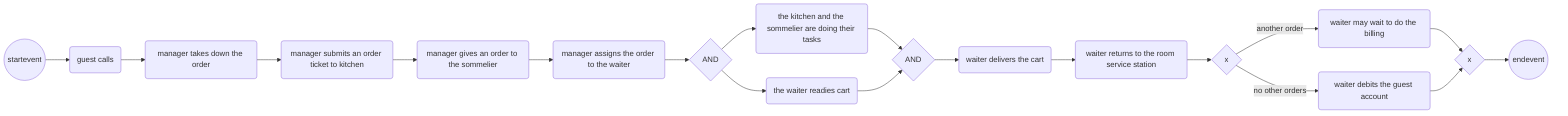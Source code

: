 flowchart LR
0:startevent:((startevent))-->1:task:(guest calls)
1:task:-->2:task:(manager takes down the order)
2:task:-->3:task:(manager submits an order ticket to kitchen)
3:task:-->4:task:(manager gives an order to the sommelier)
4:task:-->5:task:(manager assigns the order to the waiter)
5:task:-->6:parallelgateway:{AND}
6:parallelgateway:-->7:task:(the kitchen and the sommelier are doing their tasks)
6:parallelgateway:-->9:task:(the waiter readies cart)
7:task:-->8:parallelgateway:{AND}
9:task:-->8:parallelgateway:
8:parallelgateway:-->10:task:(waiter delivers the cart)
10:task:-->11:task:(waiter returns to the room service station)
11:task:-->12:exclusivegateway:{x}
13:task:(waiter may wait to do the billing)-->14:exclusivegateway:{x}
15:task:(waiter debits the guest account)-->14:exclusivegateway:
12:exclusivegateway:-->|another order|13:task:
12:exclusivegateway:-->|no other orders|15:task:
14:exclusivegateway:-->16:endevent:((endevent))